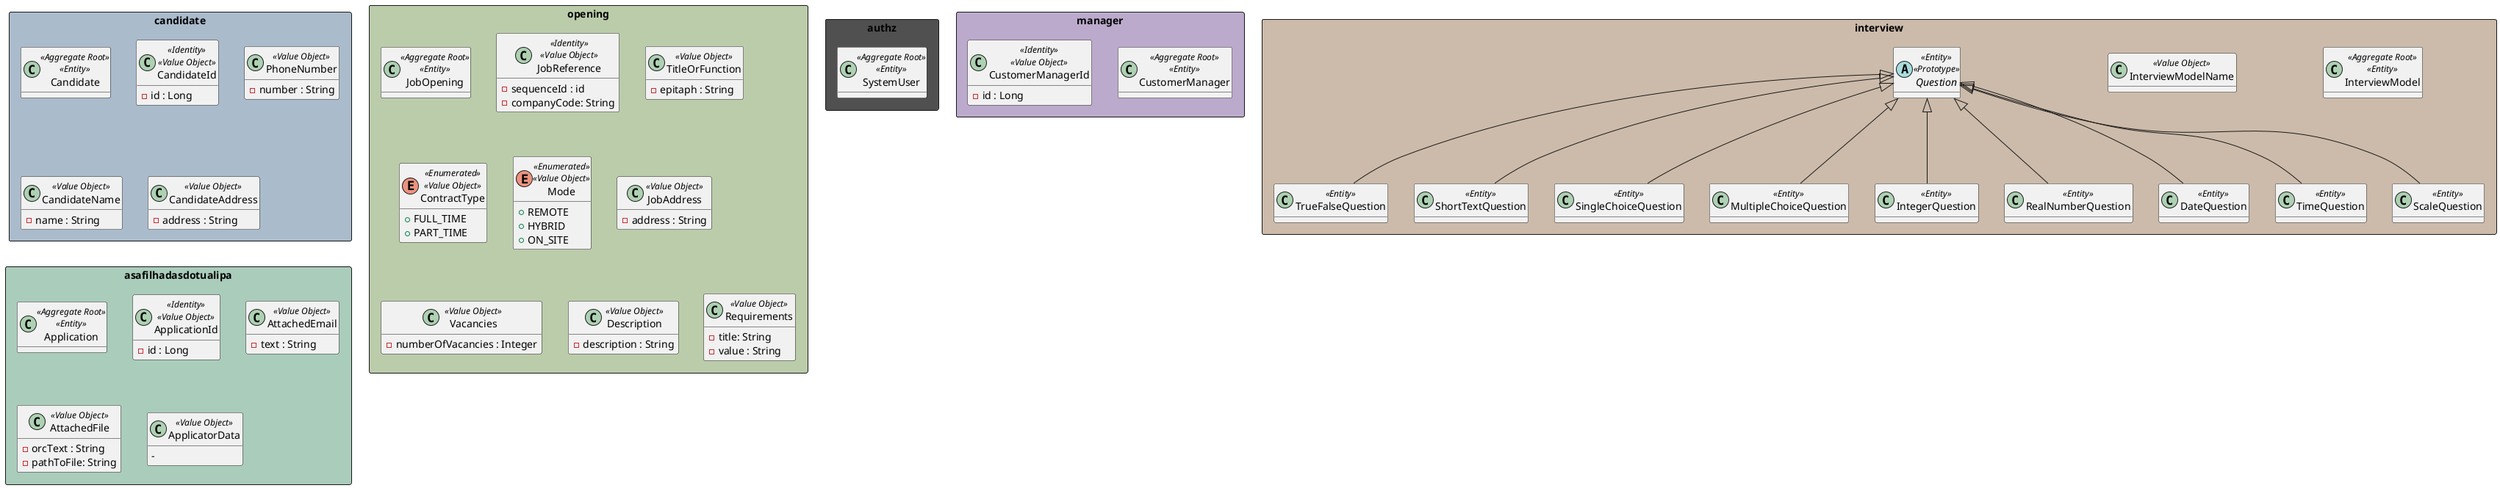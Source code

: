 @startuml
'https://plantuml.com/class-diagram

hide methods

rectangle authz #505050{

    class SystemUser <<Aggregate Root>><<Entity>>

}



rectangle candidate #aabbcc{
    class Candidate<<Aggregate Root>><<Entity>>{}
    class CandidateId<<Identity>><<Value Object>>{
        -id : Long
    }
    class PhoneNumber<<Value Object>>{
        - number : String
    }
    class CandidateName<<Value Object>>{
        - name : String
    }
    class CandidateAddress<<Value Object>>{
        - address : String
    }
}


rectangle manager #bbaacc{
    class CustomerManager <<Aggregate Root>><<Entity>>{
    }
    class CustomerManagerId<<Identity>><<Value Object>>{
        - id : Long
    }
}

rectangle opening #bbccaa {

    class JobOpening<<Aggregate Root>><<Entity>>{

    }

    class JobReference<<Identity>><<Value Object>>{
        - sequenceId : id
        - companyCode: String
    }

    class TitleOrFunction<<Value Object>>{
        - epitaph : String
    }

    enum ContractType<<Enumerated>><<Value Object>>{
        + FULL_TIME
        + PART_TIME
    }

    enum Mode<<Enumerated>><<Value Object>>{
        + REMOTE
        + HYBRID
        + ON_SITE
    }

    class JobAddress<<Value Object>>{
        - address : String
    }

    class Vacancies<<Value Object>>{
        - numberOfVacancies : Integer
    }

    class Description<<Value Object>>{
        - description : String
    }

    ''Maybe go to Interview Model
    class Requirements<<Value Object>>{
        - title: String
        - value : String
    }

}


rectangle asafilhadasdotualipa #aaccbb {

    class Application<<Aggregate Root>><<Entity>>{}

    class ApplicationId<<Identity>><<Value Object>>{
        - id : Long
    }

    class AttachedEmail<<Value Object>>{
        - text : String
    }

    class AttachedFile<<Value Object>>{
        - orcText : String
        - pathToFile: String
    }

    class ApplicatorData<<Value Object>>{
        -
    }




}


rectangle interview #ccbbaa{


    class InterviewModel <<Aggregate Root>><<Entity>>{}

    class InterviewModelName<<Value Object>>{}

    abstract Question<<Entity>><<Prototype>>{}

    class TrueFalseQuestion<<Entity>> extends Question{}

    class ShortTextQuestion<<Entity>> extends Question {}

    class SingleChoiceQuestion<<Entity>> extends Question {}

    class MultipleChoiceQuestion<<Entity>> extends Question{}

    class IntegerQuestion<<Entity>> extends Question{}

    class RealNumberQuestion<<Entity>> extends Question{}

    class DateQuestion<<Entity>> extends Question{}

    class TimeQuestion<<Entity>> extends Question{}

    class ScaleQuestion<<Entity>> extends Question{}

}





@enduml